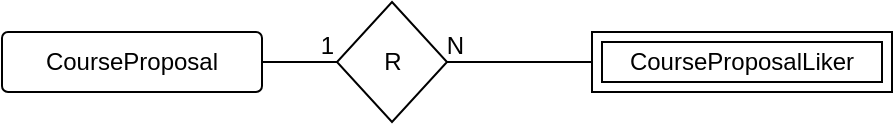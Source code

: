 <mxfile version="24.7.17">
  <diagram name="Page-1" id="FaCreibMDZQrySRRF1Cf">
    <mxGraphModel dx="3774" dy="2297" grid="1" gridSize="10" guides="1" tooltips="1" connect="1" arrows="1" fold="1" page="1" pageScale="1" pageWidth="850" pageHeight="1100" math="0" shadow="0">
      <root>
        <mxCell id="0" />
        <mxCell id="1" parent="0" />
        <mxCell id="kkuOObroDWRdMTAQxDxl-1" value="CourseProposal" style="rounded=1;arcSize=10;whiteSpace=wrap;html=1;align=center;container=1;" vertex="1" collapsed="1" parent="1">
          <mxGeometry x="-1480" y="-715" width="130" height="30" as="geometry">
            <mxRectangle x="-1637.5" y="-250" width="202.5" height="130" as="alternateBounds" />
          </mxGeometry>
        </mxCell>
        <mxCell id="kkuOObroDWRdMTAQxDxl-2" value="" style="shape=table;startSize=0;container=1;collapsible=1;childLayout=tableLayout;fixedRows=1;rowLines=0;fontStyle=0;align=center;resizeLast=1;strokeColor=none;fillColor=none;collapsible=0;" vertex="1" parent="kkuOObroDWRdMTAQxDxl-1">
          <mxGeometry x="22.5" y="20" width="180" height="30" as="geometry" />
        </mxCell>
        <mxCell id="kkuOObroDWRdMTAQxDxl-3" value="" style="shape=tableRow;horizontal=0;startSize=0;swimlaneHead=0;swimlaneBody=0;fillColor=none;collapsible=0;dropTarget=0;points=[[0,0.5],[1,0.5]];portConstraint=eastwest;top=0;left=0;right=0;bottom=0;" vertex="1" parent="kkuOObroDWRdMTAQxDxl-2">
          <mxGeometry width="180" height="30" as="geometry" />
        </mxCell>
        <mxCell id="kkuOObroDWRdMTAQxDxl-4" value="FK" style="shape=partialRectangle;connectable=0;fillColor=none;top=0;left=0;bottom=0;right=0;fontStyle=0;overflow=hidden;whiteSpace=wrap;html=1;" vertex="1" parent="kkuOObroDWRdMTAQxDxl-3">
          <mxGeometry width="30" height="30" as="geometry">
            <mxRectangle width="30" height="30" as="alternateBounds" />
          </mxGeometry>
        </mxCell>
        <mxCell id="kkuOObroDWRdMTAQxDxl-5" value="UserId" style="shape=partialRectangle;connectable=0;fillColor=none;top=0;left=0;bottom=0;right=0;align=left;spacingLeft=6;fontStyle=0;overflow=hidden;whiteSpace=wrap;html=1;" vertex="1" parent="kkuOObroDWRdMTAQxDxl-3">
          <mxGeometry x="30" width="150" height="30" as="geometry">
            <mxRectangle width="150" height="30" as="alternateBounds" />
          </mxGeometry>
        </mxCell>
        <mxCell id="kkuOObroDWRdMTAQxDxl-6" value="CourseProposalLiker" style="shape=ext;margin=3;double=1;whiteSpace=wrap;html=1;align=center;container=1;" vertex="1" collapsed="1" parent="1">
          <mxGeometry x="-1185" y="-715" width="150" height="30" as="geometry">
            <mxRectangle x="-1360" y="-250" width="220" height="90" as="alternateBounds" />
          </mxGeometry>
        </mxCell>
        <mxCell id="kkuOObroDWRdMTAQxDxl-7" value="" style="shape=table;startSize=0;container=1;collapsible=1;childLayout=tableLayout;fixedRows=1;rowLines=0;fontStyle=0;align=center;resizeLast=1;strokeColor=none;fillColor=none;collapsible=0;" vertex="1" parent="kkuOObroDWRdMTAQxDxl-6">
          <mxGeometry x="20" y="10" width="180" height="30" as="geometry" />
        </mxCell>
        <mxCell id="kkuOObroDWRdMTAQxDxl-8" value="" style="shape=tableRow;horizontal=0;startSize=0;swimlaneHead=0;swimlaneBody=0;fillColor=none;collapsible=0;dropTarget=0;points=[[0,0.5],[1,0.5]];portConstraint=eastwest;top=0;left=0;right=0;bottom=0;" vertex="1" parent="kkuOObroDWRdMTAQxDxl-7">
          <mxGeometry width="180" height="30" as="geometry" />
        </mxCell>
        <mxCell id="kkuOObroDWRdMTAQxDxl-9" value="WK" style="shape=partialRectangle;connectable=0;fillColor=none;top=0;left=0;bottom=0;right=0;fontStyle=0;overflow=hidden;whiteSpace=wrap;html=1;" vertex="1" parent="kkuOObroDWRdMTAQxDxl-8">
          <mxGeometry width="30" height="30" as="geometry">
            <mxRectangle width="30" height="30" as="alternateBounds" />
          </mxGeometry>
        </mxCell>
        <mxCell id="kkuOObroDWRdMTAQxDxl-10" value="UserId" style="shape=partialRectangle;connectable=0;fillColor=none;top=0;left=0;bottom=0;right=0;align=left;spacingLeft=6;fontStyle=0;overflow=hidden;whiteSpace=wrap;html=1;" vertex="1" parent="kkuOObroDWRdMTAQxDxl-8">
          <mxGeometry x="30" width="150" height="30" as="geometry">
            <mxRectangle width="150" height="30" as="alternateBounds" />
          </mxGeometry>
        </mxCell>
        <mxCell id="kkuOObroDWRdMTAQxDxl-11" value="R" style="shape=rhombus;perimeter=rhombusPerimeter;whiteSpace=wrap;html=1;align=center;" vertex="1" parent="1">
          <mxGeometry x="-1312.5" y="-730" width="55" height="60" as="geometry" />
        </mxCell>
        <mxCell id="kkuOObroDWRdMTAQxDxl-12" value="" style="endArrow=none;html=1;rounded=0;" edge="1" parent="1" source="kkuOObroDWRdMTAQxDxl-6" target="kkuOObroDWRdMTAQxDxl-11">
          <mxGeometry relative="1" as="geometry">
            <mxPoint x="-1350" y="-590" as="sourcePoint" />
            <mxPoint x="-1190" y="-590" as="targetPoint" />
          </mxGeometry>
        </mxCell>
        <mxCell id="kkuOObroDWRdMTAQxDxl-13" value="N" style="resizable=0;html=1;whiteSpace=wrap;align=right;verticalAlign=bottom;" connectable="0" vertex="1" parent="kkuOObroDWRdMTAQxDxl-12">
          <mxGeometry x="1" relative="1" as="geometry">
            <mxPoint x="10" as="offset" />
          </mxGeometry>
        </mxCell>
        <mxCell id="kkuOObroDWRdMTAQxDxl-14" value="" style="endArrow=none;html=1;rounded=0;" edge="1" parent="1" source="kkuOObroDWRdMTAQxDxl-1" target="kkuOObroDWRdMTAQxDxl-11">
          <mxGeometry relative="1" as="geometry">
            <mxPoint x="-1490" y="-630" as="sourcePoint" />
            <mxPoint x="-1330" y="-630" as="targetPoint" />
          </mxGeometry>
        </mxCell>
        <mxCell id="kkuOObroDWRdMTAQxDxl-15" value="1" style="resizable=0;html=1;whiteSpace=wrap;align=right;verticalAlign=bottom;" connectable="0" vertex="1" parent="kkuOObroDWRdMTAQxDxl-14">
          <mxGeometry x="1" relative="1" as="geometry" />
        </mxCell>
      </root>
    </mxGraphModel>
  </diagram>
</mxfile>
